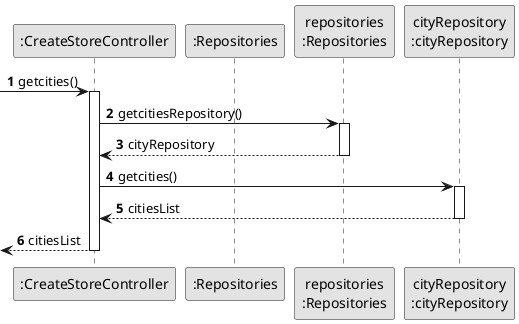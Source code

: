 @startuml
skinparam monochrome true
skinparam packageStyle rectangle
skinparam shadowing false

autonumber

'hide footbox
participant ":CreateStoreController" as CTRL
participant ":Repositories" as RepositorySingleton
participant "repositories\n:Repositories" as PLAT
participant "cityRepository\n:cityRepository" as cityRepository

-> CTRL : getcities()
                activate CTRL

                    CTRL -> PLAT : getcitiesRepository()
                    activate PLAT

                    PLAT --> CTRL: cityRepository
                    deactivate PLAT

                    CTRL -> cityRepository : getcities()
                    activate cityRepository

                    cityRepository --> CTRL : citiesList
                    deactivate cityRepository
                    <--CTRL : citiesList
                deactivate CTRL

@enduml